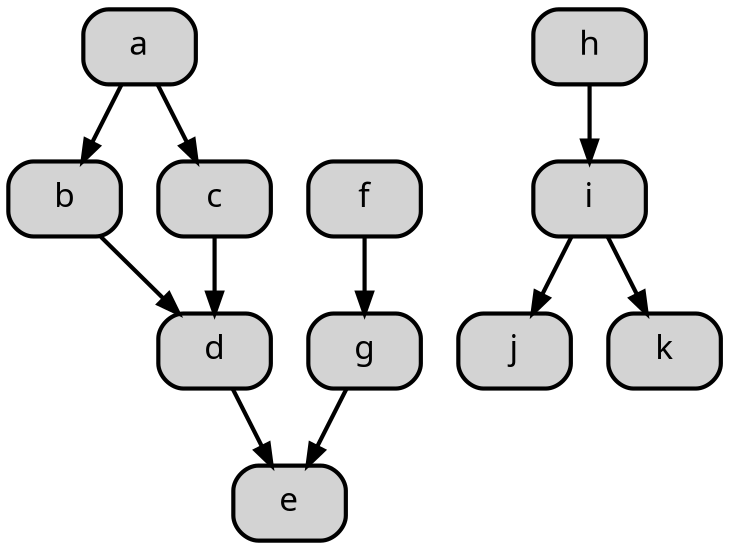 digraph Dag {
   graph [fontsize=16 fontname=SEOptimist labelfontname=SEOptimist labelloc="t" label="" splines=true overlap=false ];
   node [fontsize=16  fontname=SEOptimist labelfontname=SEOptimist shape=Mrecord penwidth=2.0 style=filled fillcolor=lightgrey];
   edge [fontsize=12  fontname=SEOptimist labelfontname=SEOptimist penwidth=2.0 ];

   ratio = auto;
   bgcolor="transparent";
   a -> b;
   a -> c;
   b -> d;
   c -> d;
   d -> e;
   f -> g;
   g -> e;
   h -> i;
   i -> j;
   i -> k;

 }
